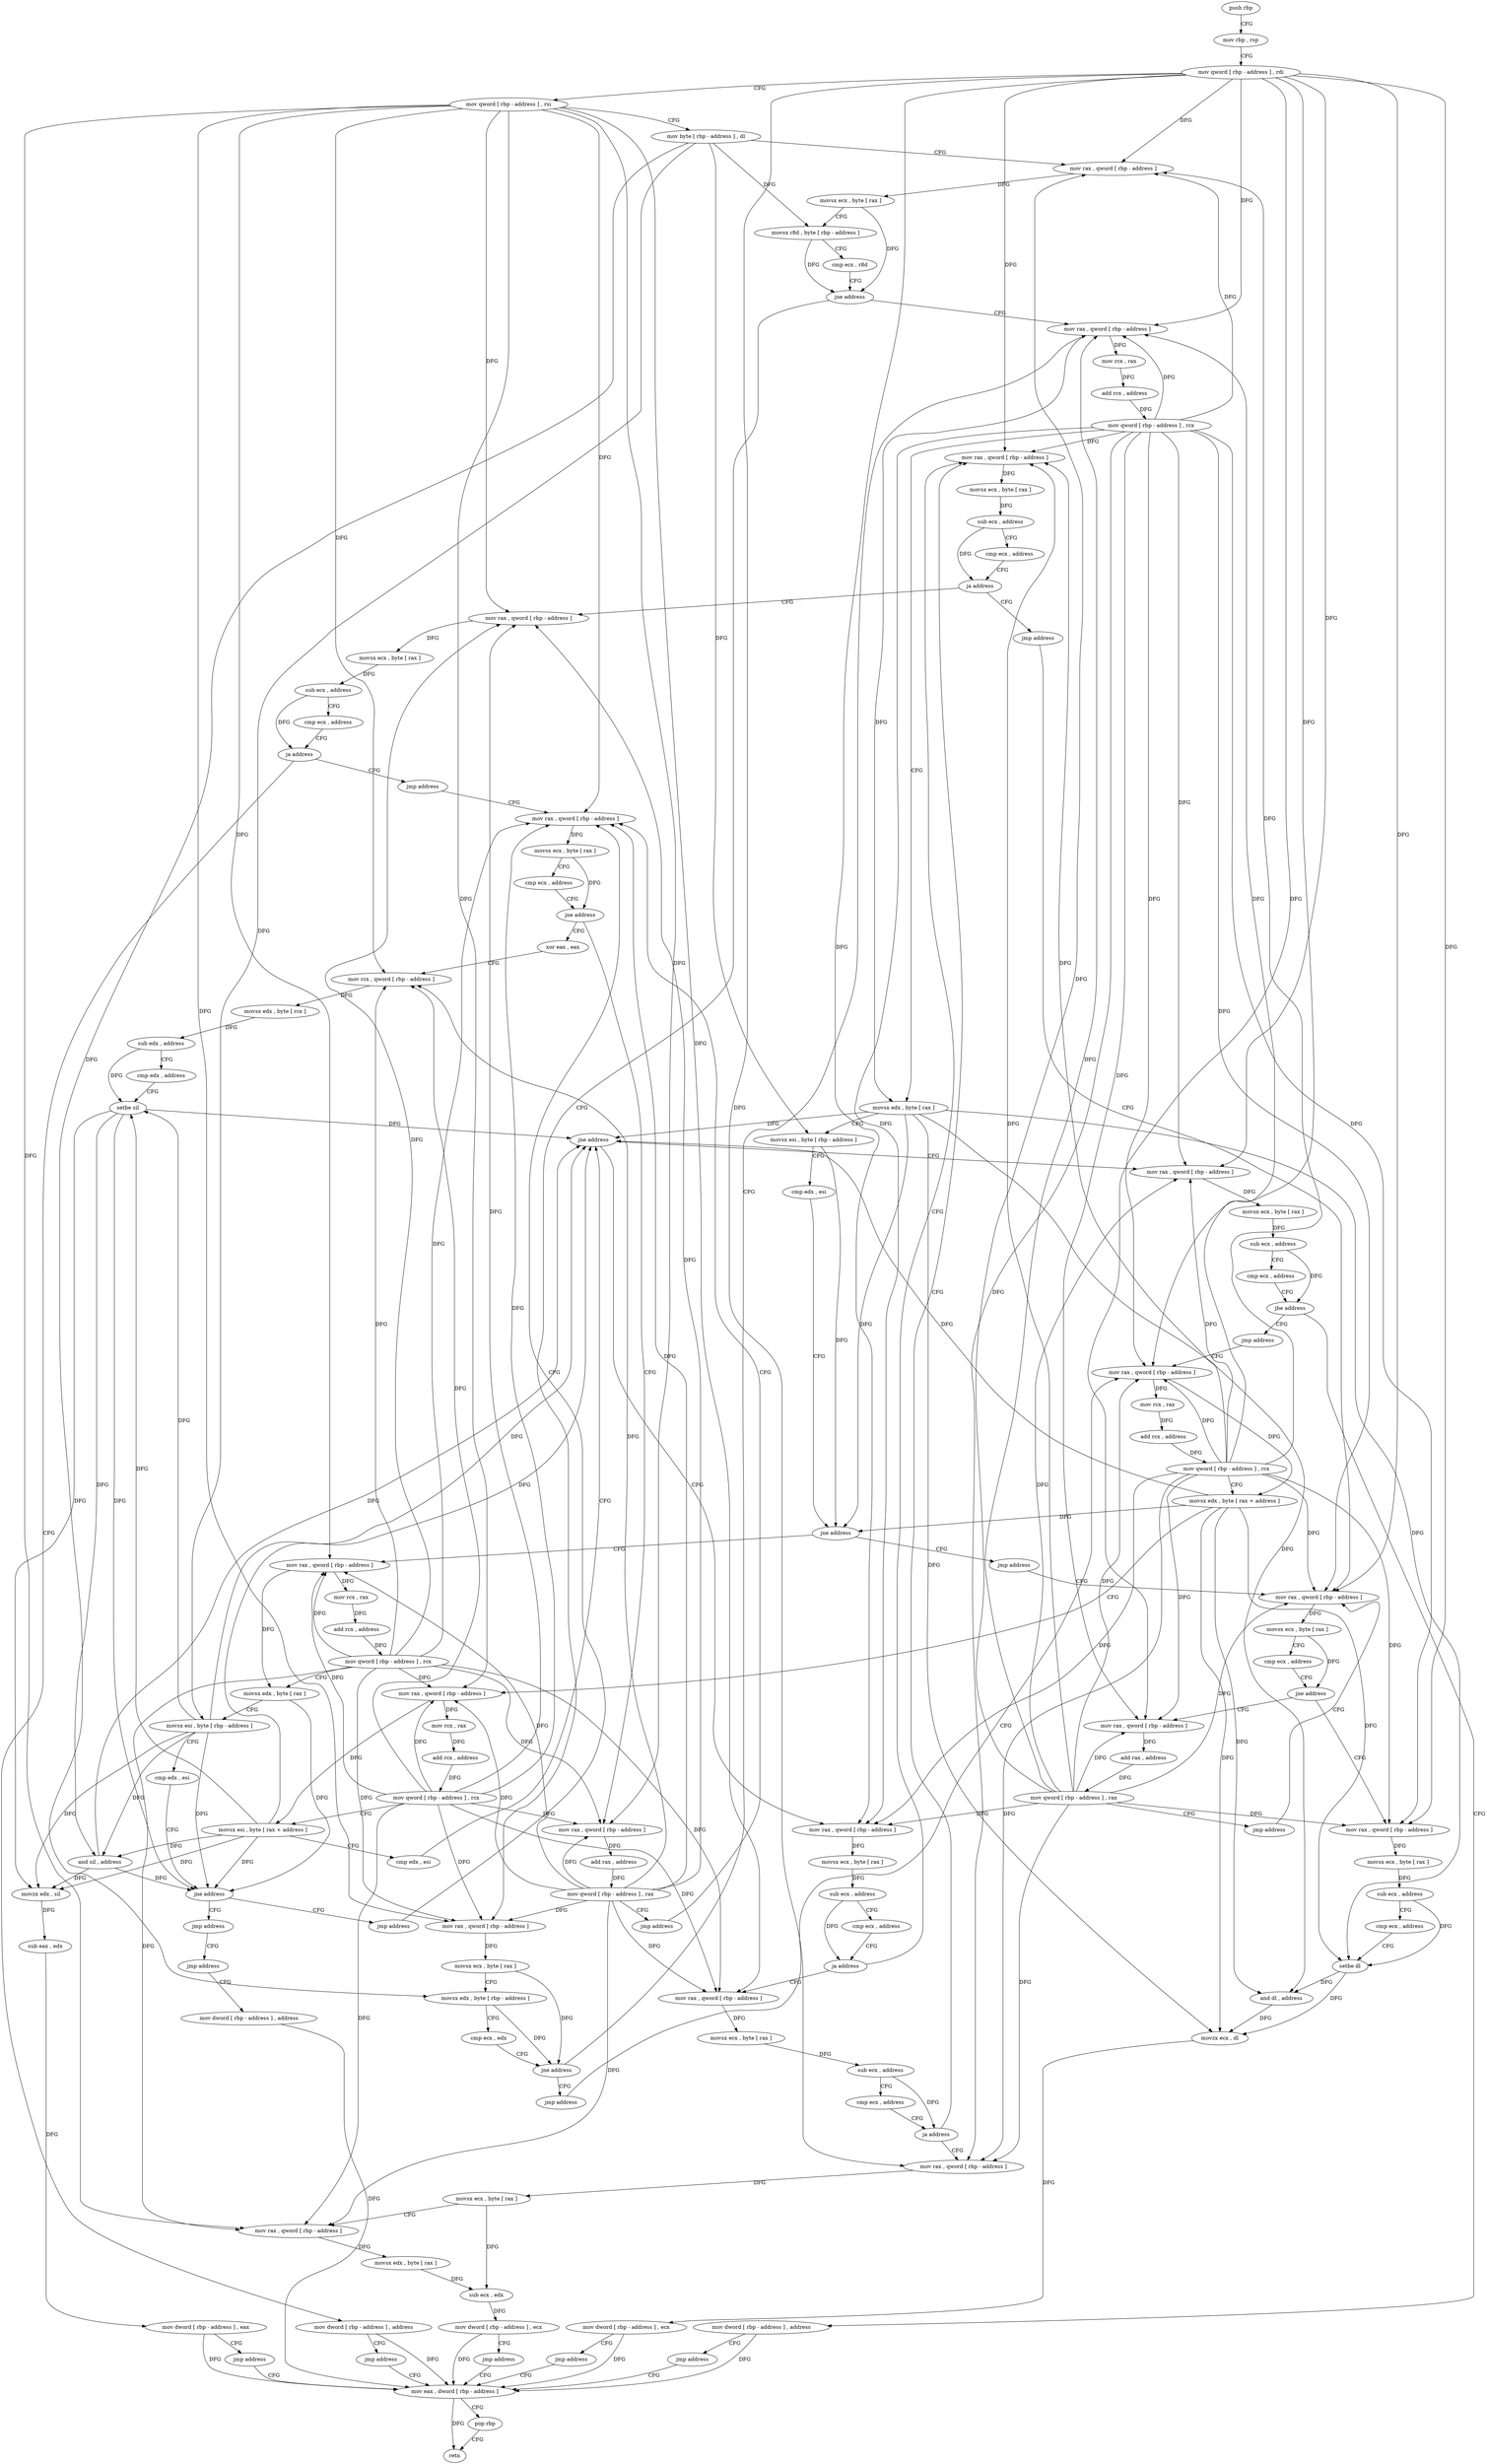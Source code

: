 digraph "func" {
"4222016" [label = "push rbp" ]
"4222017" [label = "mov rbp , rsp" ]
"4222020" [label = "mov qword [ rbp - address ] , rdi" ]
"4222024" [label = "mov qword [ rbp - address ] , rsi" ]
"4222028" [label = "mov byte [ rbp - address ] , dl" ]
"4222031" [label = "mov rax , qword [ rbp - address ]" ]
"4222035" [label = "movsx ecx , byte [ rax ]" ]
"4222038" [label = "movsx r8d , byte [ rbp - address ]" ]
"4222043" [label = "cmp ecx , r8d" ]
"4222046" [label = "jne address" ]
"4222286" [label = "mov rax , qword [ rbp - address ]" ]
"4222052" [label = "mov rax , qword [ rbp - address ]" ]
"4222290" [label = "mov rcx , rax" ]
"4222293" [label = "add rcx , address" ]
"4222300" [label = "mov qword [ rbp - address ] , rcx" ]
"4222304" [label = "movsx edx , byte [ rax ]" ]
"4222307" [label = "movsx esi , byte [ rbp - address ]" ]
"4222311" [label = "cmp edx , esi" ]
"4222313" [label = "jne address" ]
"4222389" [label = "mov rax , qword [ rbp - address ]" ]
"4222319" [label = "jmp address" ]
"4222056" [label = "movsx ecx , byte [ rax ]" ]
"4222059" [label = "movsx edx , byte [ rbp - address ]" ]
"4222063" [label = "cmp ecx , edx" ]
"4222065" [label = "jne address" ]
"4222071" [label = "jmp address" ]
"4222393" [label = "mov rcx , rax" ]
"4222396" [label = "add rcx , address" ]
"4222403" [label = "mov qword [ rbp - address ] , rcx" ]
"4222407" [label = "movsx edx , byte [ rax ]" ]
"4222410" [label = "movsx esi , byte [ rbp - address ]" ]
"4222414" [label = "cmp edx , esi" ]
"4222416" [label = "jne address" ]
"4222499" [label = "jmp address" ]
"4222422" [label = "jmp address" ]
"4222324" [label = "mov rax , qword [ rbp - address ]" ]
"4222076" [label = "mov rax , qword [ rbp - address ]" ]
"4222504" [label = "jmp address" ]
"4222427" [label = "mov rax , qword [ rbp - address ]" ]
"4222328" [label = "movsx ecx , byte [ rax ]" ]
"4222331" [label = "cmp ecx , address" ]
"4222334" [label = "jne address" ]
"4222359" [label = "mov rax , qword [ rbp - address ]" ]
"4222340" [label = "mov rax , qword [ rbp - address ]" ]
"4222080" [label = "mov rcx , rax" ]
"4222083" [label = "add rcx , address" ]
"4222090" [label = "mov qword [ rbp - address ] , rcx" ]
"4222094" [label = "movsx edx , byte [ rax + address ]" ]
"4222098" [label = "mov rax , qword [ rbp - address ]" ]
"4222102" [label = "mov rcx , rax" ]
"4222105" [label = "add rcx , address" ]
"4222112" [label = "mov qword [ rbp - address ] , rcx" ]
"4222116" [label = "movsx esi , byte [ rax + address ]" ]
"4222120" [label = "cmp edx , esi" ]
"4222122" [label = "jne address" ]
"4222164" [label = "mov rax , qword [ rbp - address ]" ]
"4222128" [label = "mov rax , qword [ rbp - address ]" ]
"4222509" [label = "mov dword [ rbp - address ] , address" ]
"4222431" [label = "movsx ecx , byte [ rax ]" ]
"4222434" [label = "cmp ecx , address" ]
"4222437" [label = "jne address" ]
"4222462" [label = "xor eax , eax" ]
"4222443" [label = "mov rax , qword [ rbp - address ]" ]
"4222363" [label = "movsx ecx , byte [ rax ]" ]
"4222366" [label = "sub ecx , address" ]
"4222369" [label = "cmp ecx , address" ]
"4222372" [label = "setbe dl" ]
"4222375" [label = "and dl , address" ]
"4222378" [label = "movzx ecx , dl" ]
"4222381" [label = "mov dword [ rbp - address ] , ecx" ]
"4222384" [label = "jmp address" ]
"4222516" [label = "mov eax , dword [ rbp - address ]" ]
"4222344" [label = "add rax , address" ]
"4222350" [label = "mov qword [ rbp - address ] , rax" ]
"4222354" [label = "jmp address" ]
"4222168" [label = "movsx ecx , byte [ rax ]" ]
"4222171" [label = "sub ecx , address" ]
"4222174" [label = "cmp ecx , address" ]
"4222177" [label = "ja address" ]
"4222226" [label = "mov rax , qword [ rbp - address ]" ]
"4222183" [label = "mov rax , qword [ rbp - address ]" ]
"4222132" [label = "movsx ecx , byte [ rax ]" ]
"4222135" [label = "sub ecx , address" ]
"4222138" [label = "cmp ecx , address" ]
"4222141" [label = "jbe address" ]
"4222159" [label = "jmp address" ]
"4222147" [label = "mov dword [ rbp - address ] , address" ]
"4222464" [label = "mov rcx , qword [ rbp - address ]" ]
"4222468" [label = "movsx edx , byte [ rcx ]" ]
"4222471" [label = "sub edx , address" ]
"4222474" [label = "cmp edx , address" ]
"4222477" [label = "setbe sil" ]
"4222481" [label = "and sil , address" ]
"4222485" [label = "movzx edx , sil" ]
"4222489" [label = "sub eax , edx" ]
"4222491" [label = "mov dword [ rbp - address ] , eax" ]
"4222494" [label = "jmp address" ]
"4222447" [label = "add rax , address" ]
"4222453" [label = "mov qword [ rbp - address ] , rax" ]
"4222457" [label = "jmp address" ]
"4222519" [label = "pop rbp" ]
"4222520" [label = "retn" ]
"4222230" [label = "movsx ecx , byte [ rax ]" ]
"4222233" [label = "sub ecx , address" ]
"4222236" [label = "cmp ecx , address" ]
"4222239" [label = "ja address" ]
"4222250" [label = "mov rax , qword [ rbp - address ]" ]
"4222245" [label = "jmp address" ]
"4222187" [label = "movsx ecx , byte [ rax ]" ]
"4222190" [label = "sub ecx , address" ]
"4222193" [label = "cmp ecx , address" ]
"4222196" [label = "ja address" ]
"4222202" [label = "mov rax , qword [ rbp - address ]" ]
"4222154" [label = "jmp address" ]
"4222254" [label = "movsx ecx , byte [ rax ]" ]
"4222257" [label = "sub ecx , address" ]
"4222260" [label = "cmp ecx , address" ]
"4222263" [label = "ja address" ]
"4222274" [label = "mov dword [ rbp - address ] , address" ]
"4222269" [label = "jmp address" ]
"4222206" [label = "movsx ecx , byte [ rax ]" ]
"4222209" [label = "mov rax , qword [ rbp - address ]" ]
"4222213" [label = "movsx edx , byte [ rax ]" ]
"4222216" [label = "sub ecx , edx" ]
"4222218" [label = "mov dword [ rbp - address ] , ecx" ]
"4222221" [label = "jmp address" ]
"4222281" [label = "jmp address" ]
"4222016" -> "4222017" [ label = "CFG" ]
"4222017" -> "4222020" [ label = "CFG" ]
"4222020" -> "4222024" [ label = "CFG" ]
"4222020" -> "4222031" [ label = "DFG" ]
"4222020" -> "4222286" [ label = "DFG" ]
"4222020" -> "4222324" [ label = "DFG" ]
"4222020" -> "4222076" [ label = "DFG" ]
"4222020" -> "4222359" [ label = "DFG" ]
"4222020" -> "4222340" [ label = "DFG" ]
"4222020" -> "4222164" [ label = "DFG" ]
"4222020" -> "4222128" [ label = "DFG" ]
"4222020" -> "4222226" [ label = "DFG" ]
"4222020" -> "4222202" [ label = "DFG" ]
"4222024" -> "4222028" [ label = "CFG" ]
"4222024" -> "4222052" [ label = "DFG" ]
"4222024" -> "4222389" [ label = "DFG" ]
"4222024" -> "4222098" [ label = "DFG" ]
"4222024" -> "4222427" [ label = "DFG" ]
"4222024" -> "4222464" [ label = "DFG" ]
"4222024" -> "4222443" [ label = "DFG" ]
"4222024" -> "4222183" [ label = "DFG" ]
"4222024" -> "4222250" [ label = "DFG" ]
"4222024" -> "4222209" [ label = "DFG" ]
"4222028" -> "4222031" [ label = "CFG" ]
"4222028" -> "4222038" [ label = "DFG" ]
"4222028" -> "4222307" [ label = "DFG" ]
"4222028" -> "4222059" [ label = "DFG" ]
"4222028" -> "4222410" [ label = "DFG" ]
"4222031" -> "4222035" [ label = "DFG" ]
"4222035" -> "4222038" [ label = "CFG" ]
"4222035" -> "4222046" [ label = "DFG" ]
"4222038" -> "4222043" [ label = "CFG" ]
"4222038" -> "4222046" [ label = "DFG" ]
"4222043" -> "4222046" [ label = "CFG" ]
"4222046" -> "4222286" [ label = "CFG" ]
"4222046" -> "4222052" [ label = "CFG" ]
"4222286" -> "4222290" [ label = "DFG" ]
"4222286" -> "4222304" [ label = "DFG" ]
"4222052" -> "4222056" [ label = "DFG" ]
"4222290" -> "4222293" [ label = "DFG" ]
"4222293" -> "4222300" [ label = "DFG" ]
"4222300" -> "4222304" [ label = "CFG" ]
"4222300" -> "4222031" [ label = "DFG" ]
"4222300" -> "4222286" [ label = "DFG" ]
"4222300" -> "4222324" [ label = "DFG" ]
"4222300" -> "4222076" [ label = "DFG" ]
"4222300" -> "4222359" [ label = "DFG" ]
"4222300" -> "4222340" [ label = "DFG" ]
"4222300" -> "4222164" [ label = "DFG" ]
"4222300" -> "4222128" [ label = "DFG" ]
"4222300" -> "4222226" [ label = "DFG" ]
"4222300" -> "4222202" [ label = "DFG" ]
"4222304" -> "4222307" [ label = "CFG" ]
"4222304" -> "4222313" [ label = "DFG" ]
"4222304" -> "4222122" [ label = "DFG" ]
"4222304" -> "4222372" [ label = "DFG" ]
"4222304" -> "4222375" [ label = "DFG" ]
"4222304" -> "4222378" [ label = "DFG" ]
"4222307" -> "4222311" [ label = "CFG" ]
"4222307" -> "4222313" [ label = "DFG" ]
"4222311" -> "4222313" [ label = "CFG" ]
"4222313" -> "4222389" [ label = "CFG" ]
"4222313" -> "4222319" [ label = "CFG" ]
"4222389" -> "4222393" [ label = "DFG" ]
"4222389" -> "4222407" [ label = "DFG" ]
"4222319" -> "4222324" [ label = "CFG" ]
"4222056" -> "4222059" [ label = "CFG" ]
"4222056" -> "4222065" [ label = "DFG" ]
"4222059" -> "4222063" [ label = "CFG" ]
"4222059" -> "4222065" [ label = "DFG" ]
"4222063" -> "4222065" [ label = "CFG" ]
"4222065" -> "4222286" [ label = "CFG" ]
"4222065" -> "4222071" [ label = "CFG" ]
"4222071" -> "4222076" [ label = "CFG" ]
"4222393" -> "4222396" [ label = "DFG" ]
"4222396" -> "4222403" [ label = "DFG" ]
"4222403" -> "4222407" [ label = "CFG" ]
"4222403" -> "4222052" [ label = "DFG" ]
"4222403" -> "4222389" [ label = "DFG" ]
"4222403" -> "4222098" [ label = "DFG" ]
"4222403" -> "4222427" [ label = "DFG" ]
"4222403" -> "4222464" [ label = "DFG" ]
"4222403" -> "4222443" [ label = "DFG" ]
"4222403" -> "4222183" [ label = "DFG" ]
"4222403" -> "4222250" [ label = "DFG" ]
"4222403" -> "4222209" [ label = "DFG" ]
"4222407" -> "4222410" [ label = "CFG" ]
"4222407" -> "4222416" [ label = "DFG" ]
"4222410" -> "4222414" [ label = "CFG" ]
"4222410" -> "4222416" [ label = "DFG" ]
"4222410" -> "4222122" [ label = "DFG" ]
"4222410" -> "4222477" [ label = "DFG" ]
"4222410" -> "4222481" [ label = "DFG" ]
"4222410" -> "4222485" [ label = "DFG" ]
"4222414" -> "4222416" [ label = "CFG" ]
"4222416" -> "4222499" [ label = "CFG" ]
"4222416" -> "4222422" [ label = "CFG" ]
"4222499" -> "4222504" [ label = "CFG" ]
"4222422" -> "4222427" [ label = "CFG" ]
"4222324" -> "4222328" [ label = "DFG" ]
"4222076" -> "4222080" [ label = "DFG" ]
"4222076" -> "4222094" [ label = "DFG" ]
"4222504" -> "4222509" [ label = "CFG" ]
"4222427" -> "4222431" [ label = "DFG" ]
"4222328" -> "4222331" [ label = "CFG" ]
"4222328" -> "4222334" [ label = "DFG" ]
"4222331" -> "4222334" [ label = "CFG" ]
"4222334" -> "4222359" [ label = "CFG" ]
"4222334" -> "4222340" [ label = "CFG" ]
"4222359" -> "4222363" [ label = "DFG" ]
"4222340" -> "4222344" [ label = "DFG" ]
"4222080" -> "4222083" [ label = "DFG" ]
"4222083" -> "4222090" [ label = "DFG" ]
"4222090" -> "4222094" [ label = "CFG" ]
"4222090" -> "4222031" [ label = "DFG" ]
"4222090" -> "4222286" [ label = "DFG" ]
"4222090" -> "4222324" [ label = "DFG" ]
"4222090" -> "4222076" [ label = "DFG" ]
"4222090" -> "4222359" [ label = "DFG" ]
"4222090" -> "4222340" [ label = "DFG" ]
"4222090" -> "4222164" [ label = "DFG" ]
"4222090" -> "4222128" [ label = "DFG" ]
"4222090" -> "4222226" [ label = "DFG" ]
"4222090" -> "4222202" [ label = "DFG" ]
"4222094" -> "4222098" [ label = "CFG" ]
"4222094" -> "4222313" [ label = "DFG" ]
"4222094" -> "4222122" [ label = "DFG" ]
"4222094" -> "4222372" [ label = "DFG" ]
"4222094" -> "4222375" [ label = "DFG" ]
"4222094" -> "4222378" [ label = "DFG" ]
"4222098" -> "4222102" [ label = "DFG" ]
"4222098" -> "4222116" [ label = "DFG" ]
"4222102" -> "4222105" [ label = "DFG" ]
"4222105" -> "4222112" [ label = "DFG" ]
"4222112" -> "4222116" [ label = "CFG" ]
"4222112" -> "4222052" [ label = "DFG" ]
"4222112" -> "4222389" [ label = "DFG" ]
"4222112" -> "4222098" [ label = "DFG" ]
"4222112" -> "4222427" [ label = "DFG" ]
"4222112" -> "4222464" [ label = "DFG" ]
"4222112" -> "4222443" [ label = "DFG" ]
"4222112" -> "4222183" [ label = "DFG" ]
"4222112" -> "4222250" [ label = "DFG" ]
"4222112" -> "4222209" [ label = "DFG" ]
"4222116" -> "4222120" [ label = "CFG" ]
"4222116" -> "4222416" [ label = "DFG" ]
"4222116" -> "4222122" [ label = "DFG" ]
"4222116" -> "4222477" [ label = "DFG" ]
"4222116" -> "4222481" [ label = "DFG" ]
"4222116" -> "4222485" [ label = "DFG" ]
"4222120" -> "4222122" [ label = "CFG" ]
"4222122" -> "4222164" [ label = "CFG" ]
"4222122" -> "4222128" [ label = "CFG" ]
"4222164" -> "4222168" [ label = "DFG" ]
"4222128" -> "4222132" [ label = "DFG" ]
"4222509" -> "4222516" [ label = "DFG" ]
"4222431" -> "4222434" [ label = "CFG" ]
"4222431" -> "4222437" [ label = "DFG" ]
"4222434" -> "4222437" [ label = "CFG" ]
"4222437" -> "4222462" [ label = "CFG" ]
"4222437" -> "4222443" [ label = "CFG" ]
"4222462" -> "4222464" [ label = "CFG" ]
"4222443" -> "4222447" [ label = "DFG" ]
"4222363" -> "4222366" [ label = "DFG" ]
"4222366" -> "4222369" [ label = "CFG" ]
"4222366" -> "4222372" [ label = "DFG" ]
"4222369" -> "4222372" [ label = "CFG" ]
"4222372" -> "4222375" [ label = "DFG" ]
"4222372" -> "4222378" [ label = "DFG" ]
"4222375" -> "4222378" [ label = "DFG" ]
"4222378" -> "4222381" [ label = "DFG" ]
"4222381" -> "4222384" [ label = "CFG" ]
"4222381" -> "4222516" [ label = "DFG" ]
"4222384" -> "4222516" [ label = "CFG" ]
"4222516" -> "4222519" [ label = "CFG" ]
"4222516" -> "4222520" [ label = "DFG" ]
"4222344" -> "4222350" [ label = "DFG" ]
"4222350" -> "4222354" [ label = "CFG" ]
"4222350" -> "4222031" [ label = "DFG" ]
"4222350" -> "4222286" [ label = "DFG" ]
"4222350" -> "4222324" [ label = "DFG" ]
"4222350" -> "4222076" [ label = "DFG" ]
"4222350" -> "4222359" [ label = "DFG" ]
"4222350" -> "4222340" [ label = "DFG" ]
"4222350" -> "4222164" [ label = "DFG" ]
"4222350" -> "4222128" [ label = "DFG" ]
"4222350" -> "4222226" [ label = "DFG" ]
"4222350" -> "4222202" [ label = "DFG" ]
"4222354" -> "4222324" [ label = "CFG" ]
"4222168" -> "4222171" [ label = "DFG" ]
"4222171" -> "4222174" [ label = "CFG" ]
"4222171" -> "4222177" [ label = "DFG" ]
"4222174" -> "4222177" [ label = "CFG" ]
"4222177" -> "4222226" [ label = "CFG" ]
"4222177" -> "4222183" [ label = "CFG" ]
"4222226" -> "4222230" [ label = "DFG" ]
"4222183" -> "4222187" [ label = "DFG" ]
"4222132" -> "4222135" [ label = "DFG" ]
"4222135" -> "4222138" [ label = "CFG" ]
"4222135" -> "4222141" [ label = "DFG" ]
"4222138" -> "4222141" [ label = "CFG" ]
"4222141" -> "4222159" [ label = "CFG" ]
"4222141" -> "4222147" [ label = "CFG" ]
"4222159" -> "4222076" [ label = "CFG" ]
"4222147" -> "4222154" [ label = "CFG" ]
"4222147" -> "4222516" [ label = "DFG" ]
"4222464" -> "4222468" [ label = "DFG" ]
"4222468" -> "4222471" [ label = "DFG" ]
"4222471" -> "4222474" [ label = "CFG" ]
"4222471" -> "4222477" [ label = "DFG" ]
"4222474" -> "4222477" [ label = "CFG" ]
"4222477" -> "4222481" [ label = "DFG" ]
"4222477" -> "4222416" [ label = "DFG" ]
"4222477" -> "4222122" [ label = "DFG" ]
"4222477" -> "4222485" [ label = "DFG" ]
"4222481" -> "4222485" [ label = "DFG" ]
"4222481" -> "4222416" [ label = "DFG" ]
"4222481" -> "4222122" [ label = "DFG" ]
"4222485" -> "4222489" [ label = "DFG" ]
"4222489" -> "4222491" [ label = "DFG" ]
"4222491" -> "4222494" [ label = "CFG" ]
"4222491" -> "4222516" [ label = "DFG" ]
"4222494" -> "4222516" [ label = "CFG" ]
"4222447" -> "4222453" [ label = "DFG" ]
"4222453" -> "4222457" [ label = "CFG" ]
"4222453" -> "4222052" [ label = "DFG" ]
"4222453" -> "4222389" [ label = "DFG" ]
"4222453" -> "4222098" [ label = "DFG" ]
"4222453" -> "4222427" [ label = "DFG" ]
"4222453" -> "4222464" [ label = "DFG" ]
"4222453" -> "4222443" [ label = "DFG" ]
"4222453" -> "4222183" [ label = "DFG" ]
"4222453" -> "4222250" [ label = "DFG" ]
"4222453" -> "4222209" [ label = "DFG" ]
"4222457" -> "4222427" [ label = "CFG" ]
"4222519" -> "4222520" [ label = "CFG" ]
"4222230" -> "4222233" [ label = "DFG" ]
"4222233" -> "4222236" [ label = "CFG" ]
"4222233" -> "4222239" [ label = "DFG" ]
"4222236" -> "4222239" [ label = "CFG" ]
"4222239" -> "4222250" [ label = "CFG" ]
"4222239" -> "4222245" [ label = "CFG" ]
"4222250" -> "4222254" [ label = "DFG" ]
"4222245" -> "4222324" [ label = "CFG" ]
"4222187" -> "4222190" [ label = "DFG" ]
"4222190" -> "4222193" [ label = "CFG" ]
"4222190" -> "4222196" [ label = "DFG" ]
"4222193" -> "4222196" [ label = "CFG" ]
"4222196" -> "4222226" [ label = "CFG" ]
"4222196" -> "4222202" [ label = "CFG" ]
"4222202" -> "4222206" [ label = "DFG" ]
"4222154" -> "4222516" [ label = "CFG" ]
"4222254" -> "4222257" [ label = "DFG" ]
"4222257" -> "4222260" [ label = "CFG" ]
"4222257" -> "4222263" [ label = "DFG" ]
"4222260" -> "4222263" [ label = "CFG" ]
"4222263" -> "4222274" [ label = "CFG" ]
"4222263" -> "4222269" [ label = "CFG" ]
"4222274" -> "4222281" [ label = "CFG" ]
"4222274" -> "4222516" [ label = "DFG" ]
"4222269" -> "4222427" [ label = "CFG" ]
"4222206" -> "4222209" [ label = "CFG" ]
"4222206" -> "4222216" [ label = "DFG" ]
"4222209" -> "4222213" [ label = "DFG" ]
"4222213" -> "4222216" [ label = "DFG" ]
"4222216" -> "4222218" [ label = "DFG" ]
"4222218" -> "4222221" [ label = "CFG" ]
"4222218" -> "4222516" [ label = "DFG" ]
"4222221" -> "4222516" [ label = "CFG" ]
"4222281" -> "4222516" [ label = "CFG" ]
}
